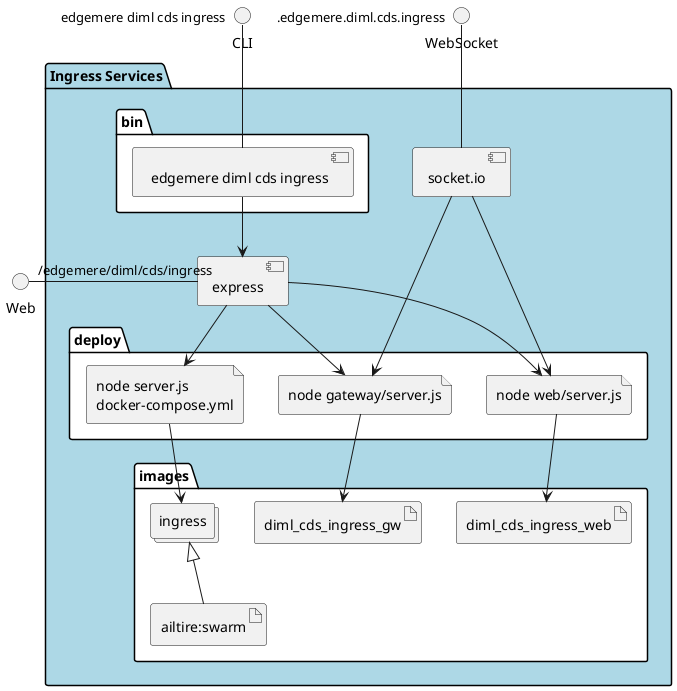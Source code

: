 @startuml
  interface CLI
  interface Web
  interface WebSocket
package "Ingress Services" #lightblue {
  component express as REST
  component socket.io as socket
  folder bin #ffffff {
    component " edgemere diml cds ingress" as binName
  }
  binName --> REST

  folder deploy #ffffff {
      file "node server.js\ndocker-compose.yml" as ingress_container
      REST --> ingress_container

  
    file "node web/server.js" as web_container
    REST --> web_container
    socket ---> web_container
  
    file "node gateway/server.js" as gateway_container
    REST --> gateway_container
    socket ---> gateway_container
  
  }
  folder images #ffffff {
    collections "ingress" as ingressimage
    artifact "ailtire:swarm" as ailtireswarm
    ingressimage <|-- ailtireswarm
    ingress_container --> ingressimage

  
      artifact diml_cds_ingress_web
      web_container --> diml_cds_ingress_web
    
      artifact diml_cds_ingress_gw
      gateway_container --> diml_cds_ingress_gw
    
  }
}
CLI " edgemere diml cds ingress" -- binName
Web "/edgemere/diml/cds/ingress" - REST
WebSocket ".edgemere.diml.cds.ingress" -- socket

@enduml
